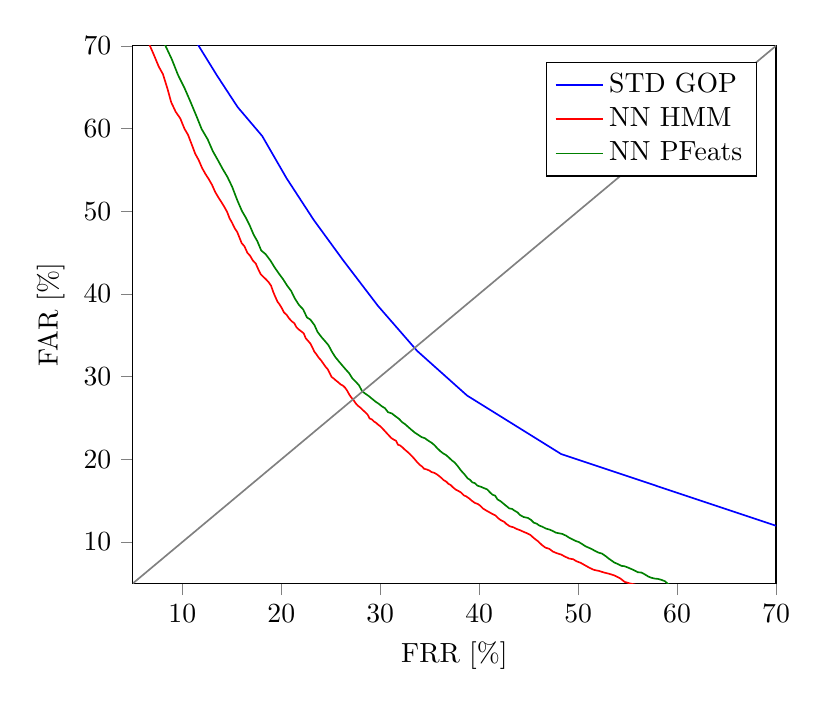 % This file was created by matplotlib2tikz v0.6.18.
\begin{tikzpicture}

\begin{axis}[
tick align=outside,
tick pos=left,
x grid style={white!69.02!black},
xlabel={FRR [\%]},
xmin=5, xmax=70,
y grid style={white!69.02!black},
ylabel={FAR [\%]},
ymin=5, ymax=70,
legend pos=north east,
width=9.75cm,
legend cell align={left},
]

\addplot [semithick, blue]
table {%
100 0
48.295 20.636
38.779 27.715
33.738 33.105
29.759 38.576
26.244 44.087
23.277 48.954
20.539 53.982
18.075 59.091
15.592 62.591
13.503 66.412
11.571 70.153
9.801 73.974
8.477 77.112
7.187 80.129
6.035 82.422
5.007 84.352
4.115 85.881
3.372 87.57
2.761 89.019
2.28 90.265
1.857 91.231
1.527 91.915
1.238 92.84
1.02 93.363
0.855 94.208
0.698 94.811
0.574 95.374
0.469 96.018
0.364 96.259
0.296 96.742
0.263 97.345
0.225 97.627
0.203 97.989
0.191 98.23
0.18 98.592
0.161 98.874
0.131 98.994
0.109 99.075
0.098 99.155
0.09 99.276
0.079 99.437
0.075 99.598
0.056 99.598
0.041 99.598
0.034 99.598
0.03 99.718
0.03 99.759
0.026 99.799
0.026 99.839
0.019 99.96
0.019 100
0.015 100
0.011 100
0.008 100
0.004 100
}; \addlegendentry{STD GOP}

\addplot [semithick, red]
table {%
0 100
2.509 85.237
3.668 81.215
4.67 77.192
5.371 74.899
5.926 72.325
6.583 70.394
7.112 68.946
7.614 67.498
8.042 66.573
8.503 64.803
8.871 63.194
9.328 62.027
9.793 61.223
10.217 59.976
10.573 59.252
10.986 57.965
11.301 56.959
11.65 56.195
11.999 55.229
12.336 54.505
12.663 53.902
13.008 53.178
13.319 52.333
13.657 51.649
13.938 51.126
14.268 50.483
14.542 49.879
14.771 49.155
15.018 48.632
15.296 47.949
15.558 47.466
15.757 46.862
16.001 46.138
16.271 45.776
16.579 44.972
16.852 44.61
17.126 44.047
17.419 43.685
17.685 42.961
17.918 42.397
18.18 42.076
18.465 41.754
18.743 41.392
18.972 40.99
19.182 40.265
19.35 39.783
19.62 39.059
19.827 38.737
20.048 38.294
20.273 37.772
20.558 37.45
20.787 37.047
21.064 36.685
21.331 36.444
21.522 36.002
21.751 35.72
22.017 35.479
22.268 35.237
22.479 34.634
22.749 34.272
22.947 33.99
23.157 33.508
23.341 33.025
23.551 32.703
23.78 32.301
24.043 31.939
24.253 31.577
24.489 31.175
24.699 30.893
24.887 30.451
25.082 29.968
25.31 29.767
25.494 29.566
25.753 29.324
26.019 29.043
26.226 28.922
26.436 28.681
26.631 28.359
26.893 27.796
27.107 27.434
27.317 27.152
27.486 26.83
27.722 26.508
27.977 26.267
28.255 25.945
28.48 25.704
28.72 25.422
28.934 24.94
29.177 24.819
29.365 24.578
29.586 24.417
29.804 24.175
29.995 24.014
30.194 23.773
30.415 23.492
30.659 23.17
30.877 22.888
31.132 22.566
31.398 22.365
31.604 22.245
31.799 21.762
32.009 21.681
32.257 21.44
32.501 21.158
32.707 20.957
32.97 20.676
33.262 20.314
33.476 20.032
33.727 19.67
33.986 19.348
34.215 19.147
34.436 18.866
34.676 18.785
34.95 18.665
35.186 18.463
35.438 18.383
35.685 18.222
35.914 18.021
36.158 17.78
36.405 17.498
36.687 17.297
36.878 17.056
37.118 16.895
37.358 16.613
37.647 16.331
37.913 16.171
38.146 16.01
38.446 15.648
38.686 15.527
38.982 15.286
39.248 15.004
39.582 14.722
39.871 14.602
40.141 14.36
40.407 14.039
40.741 13.797
41.045 13.596
41.338 13.395
41.63 13.234
41.938 12.872
42.211 12.631
42.504 12.47
42.752 12.188
43.093 11.907
43.468 11.786
43.794 11.585
44.158 11.424
44.514 11.223
44.852 11.062
45.178 10.861
45.508 10.499
45.944 10.097
46.33 9.654
46.694 9.332
47.099 9.171
47.455 8.85
47.856 8.648
48.288 8.488
48.667 8.246
49.102 8.005
49.503 7.924
49.833 7.683
50.268 7.482
50.685 7.2
51.161 6.879
51.603 6.637
52.095 6.516
52.627 6.315
53.168 6.154
53.693 5.953
54.229 5.632
54.698 5.189
55.272 4.988
55.891 4.827
56.498 4.586
57.185 4.344
57.927 4.103
58.621 3.862
59.315 3.701
60.062 3.5
60.778 3.419
61.528 3.298
62.41 3.057
63.325 2.816
64.326 2.695
65.279 2.534
66.303 2.293
67.451 2.172
68.625 2.051
69.971 1.689
71.438 1.488
73.103 1.327
74.855 0.885
76.816 0.684
79.221 0.483
81.985 0.402
85.319 0.241
90.012 0.121
100 0
}; \addlegendentry{NN HMM}

\addplot [semithick, green!50!black]
table {%
0 100
2.641 86.846
3.863 83.065
4.959 79.123
5.934 76.508
6.721 74.739
7.502 72.124
8.207 70.233
8.919 68.423
9.561 66.492
10.198 64.964
10.84 63.194
11.455 61.424
11.954 59.936
12.565 58.689
13.075 57.281
13.604 56.154
14.08 55.109
14.561 54.143
15.044 52.936
15.543 51.368
16.02 50.04
16.432 49.195
16.83 48.23
17.201 47.184
17.58 46.38
17.974 45.253
18.416 44.811
18.9 44.047
19.332 43.202
19.752 42.478
20.198 41.754
20.603 40.99
21.008 40.346
21.368 39.461
21.796 38.656
22.212 38.134
22.591 37.168
22.947 36.887
23.349 36.243
23.671 35.398
24.084 34.755
24.41 34.312
24.778 33.789
25.115 33.025
25.453 32.381
25.839 31.818
26.207 31.295
26.529 30.853
26.863 30.41
27.175 29.807
27.55 29.364
27.876 28.922
28.168 28.238
28.525 27.916
28.821 27.675
29.185 27.313
29.515 26.991
29.819 26.75
30.149 26.428
30.479 26.187
30.79 25.704
31.184 25.543
31.529 25.221
31.897 24.899
32.216 24.497
32.508 24.256
32.887 23.854
33.195 23.532
33.521 23.21
33.836 22.969
34.192 22.687
34.504 22.566
34.822 22.285
35.197 22.003
35.479 21.722
35.753 21.36
36.068 20.998
36.368 20.716
36.66 20.515
36.927 20.233
37.245 19.871
37.515 19.63
37.831 19.187
38.153 18.665
38.521 18.182
38.84 17.699
39.065 17.538
39.312 17.216
39.548 17.136
39.837 16.814
40.16 16.693
40.464 16.533
40.809 16.372
41.09 16.01
41.349 15.728
41.615 15.607
41.848 15.165
42.178 14.924
42.463 14.642
42.789 14.32
43.033 14.079
43.34 13.998
43.573 13.797
43.869 13.596
44.128 13.274
44.484 13.033
44.935 12.912
45.253 12.671
45.512 12.349
45.808 12.228
46.09 11.987
46.367 11.866
46.765 11.625
47.129 11.504
47.504 11.303
47.74 11.142
48.063 11.062
48.408 10.981
48.768 10.78
49.083 10.539
49.402 10.338
49.743 10.137
50.051 10.016
50.384 9.775
50.748 9.493
51.041 9.332
51.352 9.171
51.708 8.93
52.046 8.729
52.414 8.608
52.8 8.286
53.093 8.005
53.381 7.763
53.666 7.522
53.985 7.361
54.379 7.12
54.69 7.08
55.035 6.919
55.351 6.758
55.718 6.557
56.029 6.356
56.386 6.315
56.712 6.114
57.095 5.833
57.331 5.712
57.702 5.591
58.055 5.551
58.419 5.43
58.767 5.27
59.071 4.948
59.435 4.706
59.803 4.626
60.159 4.545
60.515 4.465
60.932 4.143
61.371 3.862
61.749 3.66
62.196 3.54
62.586 3.379
62.972 3.339
63.396 3.218
63.865 3.218
64.345 3.097
64.713 2.977
65.129 2.896
65.628 2.816
66.089 2.655
66.528 2.574
66.967 2.454
67.376 2.414
67.897 2.253
68.422 2.092
68.921 1.891
69.45 1.73
70.001 1.488
70.534 1.287
71.066 1.287
71.73 1.126
72.319 1.046
73.021 0.965
73.744 0.885
74.442 0.724
75.203 0.603
76.047 0.442
76.816 0.362
77.694 0.362
78.65 0.282
79.528 0.282
80.477 0.241
81.599 0.241
82.709 0.201
83.879 0.161
85.199 0.121
86.572 0.121
88.129 0.08
89.85 0.08
91.97 0.08
94.644 0
100 0
}; \addlegendentry{NN PFeats}



\addplot [semithick, gray, forget plot]
table [row sep=\\]{%
0	0 \\
0.503	0.503 \\
1.005	1.005 \\
1.508	1.508 \\
2.01	2.01 \\
2.513	2.513 \\
3.015	3.015 \\
3.518	3.518 \\
4.02	4.02 \\
4.523	4.523 \\
5.025	5.025 \\
5.528	5.528 \\
6.03	6.03 \\
6.533	6.533 \\
7.035	7.035 \\
7.538	7.538 \\
8.04	8.04 \\
8.543	8.543 \\
9.045	9.045 \\
9.548	9.548 \\
10.05	10.05 \\
10.553	10.553 \\
11.055	11.055 \\
11.558	11.558 \\
12.06	12.06 \\
12.563	12.563 \\
13.065	13.065 \\
13.568	13.568 \\
14.07	14.07 \\
14.573	14.573 \\
15.075	15.075 \\
15.578	15.578 \\
16.08	16.08 \\
16.583	16.583 \\
17.085	17.085 \\
17.588	17.588 \\
18.09	18.09 \\
18.593	18.593 \\
19.095	19.095 \\
19.598	19.598 \\
20.101	20.101 \\
20.603	20.603 \\
21.106	21.106 \\
21.608	21.608 \\
22.111	22.111 \\
22.613	22.613 \\
23.116	23.116 \\
23.618	23.618 \\
24.121	24.121 \\
24.623	24.623 \\
25.126	25.126 \\
25.628	25.628 \\
26.131	26.131 \\
26.633	26.633 \\
27.136	27.136 \\
27.638	27.638 \\
28.141	28.141 \\
28.643	28.643 \\
29.146	29.146 \\
29.648	29.648 \\
30.151	30.151 \\
30.653	30.653 \\
31.156	31.156 \\
31.658	31.658 \\
32.161	32.161 \\
32.663	32.663 \\
33.166	33.166 \\
33.668	33.668 \\
34.171	34.171 \\
34.673	34.673 \\
35.176	35.176 \\
35.678	35.678 \\
36.181	36.181 \\
36.683	36.683 \\
37.186	37.186 \\
37.688	37.688 \\
38.191	38.191 \\
38.693	38.693 \\
39.196	39.196 \\
39.698	39.698 \\
40.201	40.201 \\
40.704	40.704 \\
41.206	41.206 \\
41.709	41.709 \\
42.211	42.211 \\
42.714	42.714 \\
43.216	43.216 \\
43.719	43.719 \\
44.221	44.221 \\
44.724	44.724 \\
45.226	45.226 \\
45.729	45.729 \\
46.231	46.231 \\
46.734	46.734 \\
47.236	47.236 \\
47.739	47.739 \\
48.241	48.241 \\
48.744	48.744 \\
49.246	49.246 \\
49.749	49.749 \\
50.251	50.251 \\
50.754	50.754 \\
51.256	51.256 \\
51.759	51.759 \\
52.261	52.261 \\
52.764	52.764 \\
53.266	53.266 \\
53.769	53.769 \\
54.271	54.271 \\
54.774	54.774 \\
55.276	55.276 \\
55.779	55.779 \\
56.281	56.281 \\
56.784	56.784 \\
57.286	57.286 \\
57.789	57.789 \\
58.291	58.291 \\
58.794	58.794 \\
59.296	59.296 \\
59.799	59.799 \\
60.302	60.302 \\
60.804	60.804 \\
61.307	61.307 \\
61.809	61.809 \\
62.312	62.312 \\
62.814	62.814 \\
63.317	63.317 \\
63.819	63.819 \\
64.322	64.322 \\
64.824	64.824 \\
65.327	65.327 \\
65.829	65.829 \\
66.332	66.332 \\
66.834	66.834 \\
67.337	67.337 \\
67.839	67.839 \\
68.342	68.342 \\
68.844	68.844 \\
69.347	69.347 \\
69.849	69.849 \\
70.352	70.352 \\
70.854	70.854 \\
71.357	71.357 \\
71.859	71.859 \\
72.362	72.362 \\
72.864	72.864 \\
73.367	73.367 \\
73.869	73.869 \\
74.372	74.372 \\
74.874	74.874 \\
75.377	75.377 \\
75.879	75.879 \\
76.382	76.382 \\
76.884	76.884 \\
77.387	77.387 \\
77.889	77.889 \\
78.392	78.392 \\
78.894	78.894 \\
79.397	79.397 \\
79.899	79.899 \\
80.402	80.402 \\
80.905	80.905 \\
81.407	81.407 \\
81.91	81.91 \\
82.412	82.412 \\
82.915	82.915 \\
83.417	83.417 \\
83.92	83.92 \\
84.422	84.422 \\
84.925	84.925 \\
85.427	85.427 \\
85.93	85.93 \\
86.432	86.432 \\
86.935	86.935 \\
87.437	87.437 \\
87.94	87.94 \\
88.442	88.442 \\
88.945	88.945 \\
89.447	89.447 \\
89.95	89.95 \\
90.452	90.452 \\
90.955	90.955 \\
91.457	91.457 \\
91.96	91.96 \\
92.462	92.462 \\
92.965	92.965 \\
93.467	93.467 \\
93.97	93.97 \\
94.472	94.472 \\
94.975	94.975 \\
95.477	95.477 \\
95.98	95.98 \\
96.482	96.482 \\
96.985	96.985 \\
97.487	97.487 \\
97.99	97.99 \\
98.492	98.492 \\
98.995	98.995 \\
99.497	99.497 \\
100	100 \\
};

\end{axis}

\end{tikzpicture}